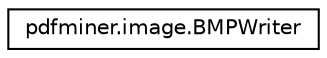 digraph "Graphical Class Hierarchy"
{
 // LATEX_PDF_SIZE
  edge [fontname="Helvetica",fontsize="10",labelfontname="Helvetica",labelfontsize="10"];
  node [fontname="Helvetica",fontsize="10",shape=record];
  rankdir="LR";
  Node0 [label="pdfminer.image.BMPWriter",height=0.2,width=0.4,color="black", fillcolor="white", style="filled",URL="$classpdfminer_1_1image_1_1BMPWriter.html",tooltip=" "];
}

